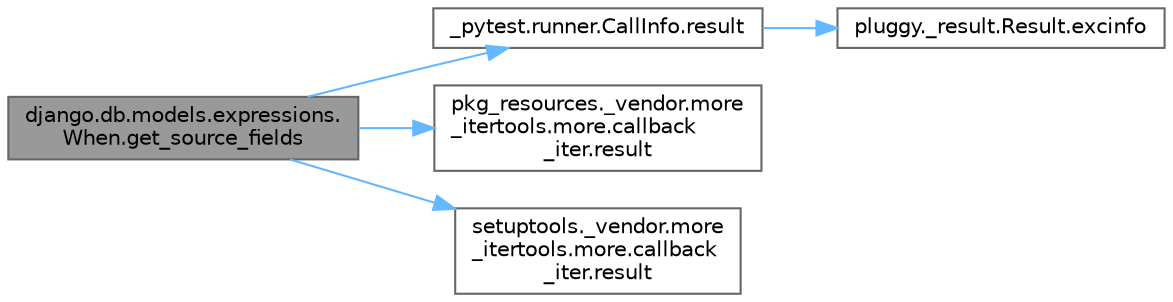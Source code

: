 digraph "django.db.models.expressions.When.get_source_fields"
{
 // LATEX_PDF_SIZE
  bgcolor="transparent";
  edge [fontname=Helvetica,fontsize=10,labelfontname=Helvetica,labelfontsize=10];
  node [fontname=Helvetica,fontsize=10,shape=box,height=0.2,width=0.4];
  rankdir="LR";
  Node1 [id="Node000001",label="django.db.models.expressions.\lWhen.get_source_fields",height=0.2,width=0.4,color="gray40", fillcolor="grey60", style="filled", fontcolor="black",tooltip=" "];
  Node1 -> Node2 [id="edge1_Node000001_Node000002",color="steelblue1",style="solid",tooltip=" "];
  Node2 [id="Node000002",label="_pytest.runner.CallInfo.result",height=0.2,width=0.4,color="grey40", fillcolor="white", style="filled",URL="$class__pytest_1_1runner_1_1_call_info.html#aa20fb81bb861308c8630c9b078fa9744",tooltip=" "];
  Node2 -> Node3 [id="edge2_Node000002_Node000003",color="steelblue1",style="solid",tooltip=" "];
  Node3 [id="Node000003",label="pluggy._result.Result.excinfo",height=0.2,width=0.4,color="grey40", fillcolor="white", style="filled",URL="$classpluggy_1_1__result_1_1_result.html#a4a9bc7675f26361cf91cfe48c3baf73d",tooltip=" "];
  Node1 -> Node4 [id="edge3_Node000001_Node000004",color="steelblue1",style="solid",tooltip=" "];
  Node4 [id="Node000004",label="pkg_resources._vendor.more\l_itertools.more.callback\l_iter.result",height=0.2,width=0.4,color="grey40", fillcolor="white", style="filled",URL="$classpkg__resources_1_1__vendor_1_1more__itertools_1_1more_1_1callback__iter.html#a6afb93a7b23dee359723bd840f95acd0",tooltip=" "];
  Node1 -> Node5 [id="edge4_Node000001_Node000005",color="steelblue1",style="solid",tooltip=" "];
  Node5 [id="Node000005",label="setuptools._vendor.more\l_itertools.more.callback\l_iter.result",height=0.2,width=0.4,color="grey40", fillcolor="white", style="filled",URL="$classsetuptools_1_1__vendor_1_1more__itertools_1_1more_1_1callback__iter.html#a1f392626f7413a76bea54b12f1fd9504",tooltip=" "];
}
